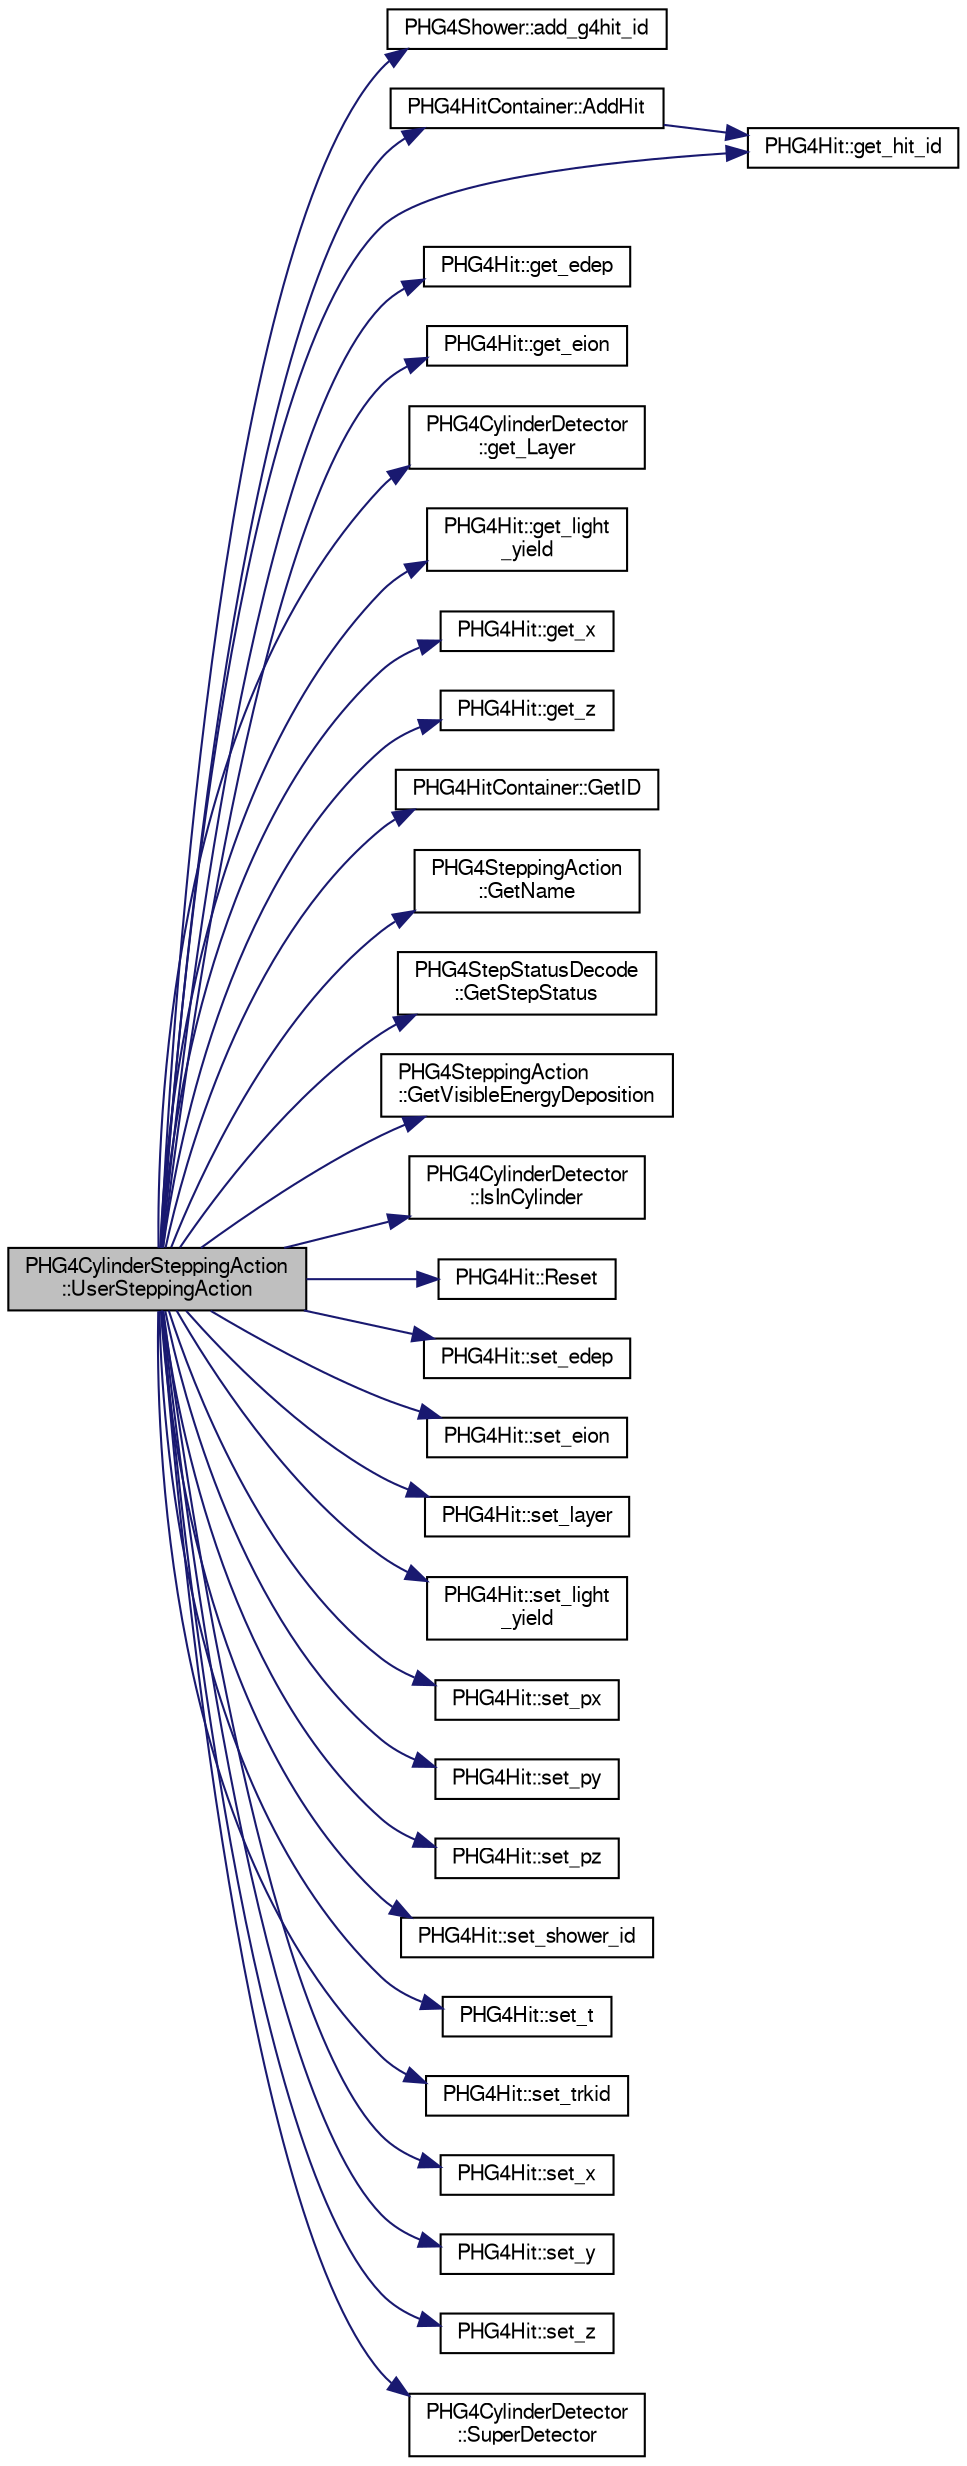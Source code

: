 digraph "PHG4CylinderSteppingAction::UserSteppingAction"
{
  bgcolor="transparent";
  edge [fontname="FreeSans",fontsize="10",labelfontname="FreeSans",labelfontsize="10"];
  node [fontname="FreeSans",fontsize="10",shape=record];
  rankdir="LR";
  Node1 [label="PHG4CylinderSteppingAction\l::UserSteppingAction",height=0.2,width=0.4,color="black", fillcolor="grey75", style="filled" fontcolor="black"];
  Node1 -> Node2 [color="midnightblue",fontsize="10",style="solid",fontname="FreeSans"];
  Node2 [label="PHG4Shower::add_g4hit_id",height=0.2,width=0.4,color="black",URL="$db/d88/classPHG4Shower.html#aff36d66ca2bfafcb3528d98960fb89c4"];
  Node1 -> Node3 [color="midnightblue",fontsize="10",style="solid",fontname="FreeSans"];
  Node3 [label="PHG4HitContainer::AddHit",height=0.2,width=0.4,color="black",URL="$d4/d30/classPHG4HitContainer.html#a4df3ca68ecff69c9d7976b84fcc82e93"];
  Node3 -> Node4 [color="midnightblue",fontsize="10",style="solid",fontname="FreeSans"];
  Node4 [label="PHG4Hit::get_hit_id",height=0.2,width=0.4,color="black",URL="$d3/d9e/classPHG4Hit.html#acea6b2f3763d899e4de3765b9b5c6e51"];
  Node1 -> Node5 [color="midnightblue",fontsize="10",style="solid",fontname="FreeSans"];
  Node5 [label="PHG4Hit::get_edep",height=0.2,width=0.4,color="black",URL="$d3/d9e/classPHG4Hit.html#a299edb9d0b140d0456f8bfecdf9cac56"];
  Node1 -> Node6 [color="midnightblue",fontsize="10",style="solid",fontname="FreeSans"];
  Node6 [label="PHG4Hit::get_eion",height=0.2,width=0.4,color="black",URL="$d3/d9e/classPHG4Hit.html#ab8db2cb7bc978a58777600b2bd7a22ac"];
  Node1 -> Node4 [color="midnightblue",fontsize="10",style="solid",fontname="FreeSans"];
  Node1 -> Node7 [color="midnightblue",fontsize="10",style="solid",fontname="FreeSans"];
  Node7 [label="PHG4CylinderDetector\l::get_Layer",height=0.2,width=0.4,color="black",URL="$d3/d95/classPHG4CylinderDetector.html#aad94d71db627d92eeed36b8ce2ba9dc9"];
  Node1 -> Node8 [color="midnightblue",fontsize="10",style="solid",fontname="FreeSans"];
  Node8 [label="PHG4Hit::get_light\l_yield",height=0.2,width=0.4,color="black",URL="$d3/d9e/classPHG4Hit.html#a58aae50a4a38ecbc38878e98bb71a1c7"];
  Node1 -> Node9 [color="midnightblue",fontsize="10",style="solid",fontname="FreeSans"];
  Node9 [label="PHG4Hit::get_x",height=0.2,width=0.4,color="black",URL="$d3/d9e/classPHG4Hit.html#a69cc7aee827e3da7cf86e87418f9211b"];
  Node1 -> Node10 [color="midnightblue",fontsize="10",style="solid",fontname="FreeSans"];
  Node10 [label="PHG4Hit::get_z",height=0.2,width=0.4,color="black",URL="$d3/d9e/classPHG4Hit.html#a06fcf6b2cbcc8413ca3d6a172458e94e"];
  Node1 -> Node11 [color="midnightblue",fontsize="10",style="solid",fontname="FreeSans"];
  Node11 [label="PHG4HitContainer::GetID",height=0.2,width=0.4,color="black",URL="$d4/d30/classPHG4HitContainer.html#a5073671e6d35969dc3d421e2278229af"];
  Node1 -> Node12 [color="midnightblue",fontsize="10",style="solid",fontname="FreeSans"];
  Node12 [label="PHG4SteppingAction\l::GetName",height=0.2,width=0.4,color="black",URL="$df/d3f/classPHG4SteppingAction.html#a88ff50956245a2b72d459bad2004e1ca"];
  Node1 -> Node13 [color="midnightblue",fontsize="10",style="solid",fontname="FreeSans"];
  Node13 [label="PHG4StepStatusDecode\l::GetStepStatus",height=0.2,width=0.4,color="black",URL="$d2/df6/namespacePHG4StepStatusDecode.html#aeadff043ba4ca96f6011a5a8d7e803bf"];
  Node1 -> Node14 [color="midnightblue",fontsize="10",style="solid",fontname="FreeSans"];
  Node14 [label="PHG4SteppingAction\l::GetVisibleEnergyDeposition",height=0.2,width=0.4,color="black",URL="$df/d3f/classPHG4SteppingAction.html#a57aa751589ae9eb0c2e6563948e85513",tooltip="get amount of energy that can make scintillation light, in Unit of GeV. "];
  Node1 -> Node15 [color="midnightblue",fontsize="10",style="solid",fontname="FreeSans"];
  Node15 [label="PHG4CylinderDetector\l::IsInCylinder",height=0.2,width=0.4,color="black",URL="$d3/d95/classPHG4CylinderDetector.html#a85f5d41159260b540362b717f34e5076"];
  Node1 -> Node16 [color="midnightblue",fontsize="10",style="solid",fontname="FreeSans"];
  Node16 [label="PHG4Hit::Reset",height=0.2,width=0.4,color="black",URL="$d3/d9e/classPHG4Hit.html#a73b21baa3e6de2ae4c8101ca5293a9ed",tooltip="Clear Event. "];
  Node1 -> Node17 [color="midnightblue",fontsize="10",style="solid",fontname="FreeSans"];
  Node17 [label="PHG4Hit::set_edep",height=0.2,width=0.4,color="black",URL="$d3/d9e/classPHG4Hit.html#ad97bbe7fcf81822a93654afe0e540143"];
  Node1 -> Node18 [color="midnightblue",fontsize="10",style="solid",fontname="FreeSans"];
  Node18 [label="PHG4Hit::set_eion",height=0.2,width=0.4,color="black",URL="$d3/d9e/classPHG4Hit.html#a65d6d5bfd2a9e6fe2392fc57ac6c57d0"];
  Node1 -> Node19 [color="midnightblue",fontsize="10",style="solid",fontname="FreeSans"];
  Node19 [label="PHG4Hit::set_layer",height=0.2,width=0.4,color="black",URL="$d3/d9e/classPHG4Hit.html#a164f860f2c74482d5d26c220f19be1f1"];
  Node1 -> Node20 [color="midnightblue",fontsize="10",style="solid",fontname="FreeSans"];
  Node20 [label="PHG4Hit::set_light\l_yield",height=0.2,width=0.4,color="black",URL="$d3/d9e/classPHG4Hit.html#a40744d6a0270043b6feee33d7b522e99"];
  Node1 -> Node21 [color="midnightblue",fontsize="10",style="solid",fontname="FreeSans"];
  Node21 [label="PHG4Hit::set_px",height=0.2,width=0.4,color="black",URL="$d3/d9e/classPHG4Hit.html#a5454f2609bd0574d3beebff27c598c1d"];
  Node1 -> Node22 [color="midnightblue",fontsize="10",style="solid",fontname="FreeSans"];
  Node22 [label="PHG4Hit::set_py",height=0.2,width=0.4,color="black",URL="$d3/d9e/classPHG4Hit.html#a5c93815f1d3921153ac87c5ff0c8439d"];
  Node1 -> Node23 [color="midnightblue",fontsize="10",style="solid",fontname="FreeSans"];
  Node23 [label="PHG4Hit::set_pz",height=0.2,width=0.4,color="black",URL="$d3/d9e/classPHG4Hit.html#a5fe95d18c4dbfee43494b9b926d1df02"];
  Node1 -> Node24 [color="midnightblue",fontsize="10",style="solid",fontname="FreeSans"];
  Node24 [label="PHG4Hit::set_shower_id",height=0.2,width=0.4,color="black",URL="$d3/d9e/classPHG4Hit.html#a3bd1d01f13031802bc9956609c416a46"];
  Node1 -> Node25 [color="midnightblue",fontsize="10",style="solid",fontname="FreeSans"];
  Node25 [label="PHG4Hit::set_t",height=0.2,width=0.4,color="black",URL="$d3/d9e/classPHG4Hit.html#a5cced855d1a85cb380f993417f1e5b1a"];
  Node1 -> Node26 [color="midnightblue",fontsize="10",style="solid",fontname="FreeSans"];
  Node26 [label="PHG4Hit::set_trkid",height=0.2,width=0.4,color="black",URL="$d3/d9e/classPHG4Hit.html#ac4e7f18a0d54ec275128651928e69531"];
  Node1 -> Node27 [color="midnightblue",fontsize="10",style="solid",fontname="FreeSans"];
  Node27 [label="PHG4Hit::set_x",height=0.2,width=0.4,color="black",URL="$d3/d9e/classPHG4Hit.html#aa91398b4546e9d099443217e1577f79b"];
  Node1 -> Node28 [color="midnightblue",fontsize="10",style="solid",fontname="FreeSans"];
  Node28 [label="PHG4Hit::set_y",height=0.2,width=0.4,color="black",URL="$d3/d9e/classPHG4Hit.html#a3ab7971f354374b005f9a11fd761b53e"];
  Node1 -> Node29 [color="midnightblue",fontsize="10",style="solid",fontname="FreeSans"];
  Node29 [label="PHG4Hit::set_z",height=0.2,width=0.4,color="black",URL="$d3/d9e/classPHG4Hit.html#a896d7a45139f9cbc2e429127baa61715"];
  Node1 -> Node30 [color="midnightblue",fontsize="10",style="solid",fontname="FreeSans"];
  Node30 [label="PHG4CylinderDetector\l::SuperDetector",height=0.2,width=0.4,color="black",URL="$d3/d95/classPHG4CylinderDetector.html#a5e1ce812d83b7a351594488805112b1c"];
}
